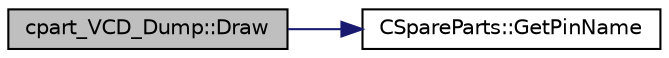 digraph "cpart_VCD_Dump::Draw"
{
 // LATEX_PDF_SIZE
  edge [fontname="Helvetica",fontsize="10",labelfontname="Helvetica",labelfontsize="10"];
  node [fontname="Helvetica",fontsize="10",shape=record];
  rankdir="LR";
  Node1 [label="cpart_VCD_Dump::Draw",height=0.2,width=0.4,color="black", fillcolor="grey75", style="filled", fontcolor="black",tooltip="Called ever 100ms to draw part."];
  Node1 -> Node2 [color="midnightblue",fontsize="10",style="solid",fontname="Helvetica"];
  Node2 [label="CSpareParts::GetPinName",height=0.2,width=0.4,color="black", fillcolor="white", style="filled",URL="$class_c_spare_parts.html#a56db36d1a8c49ca039b5feb083f4fed0",tooltip="Return the name of one pin."];
}

